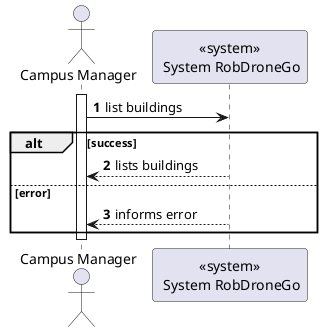 @startuml
autonumber

actor "Campus Manager" as usr

participant "<<system>>\n System RobDroneGo" as sys

activate usr
usr -> sys : list buildings
    alt success
        sys --> usr : lists buildings
    else error
        sys --> usr : informs error
    end
    deactivate sys
deactivate usr

@enduml

